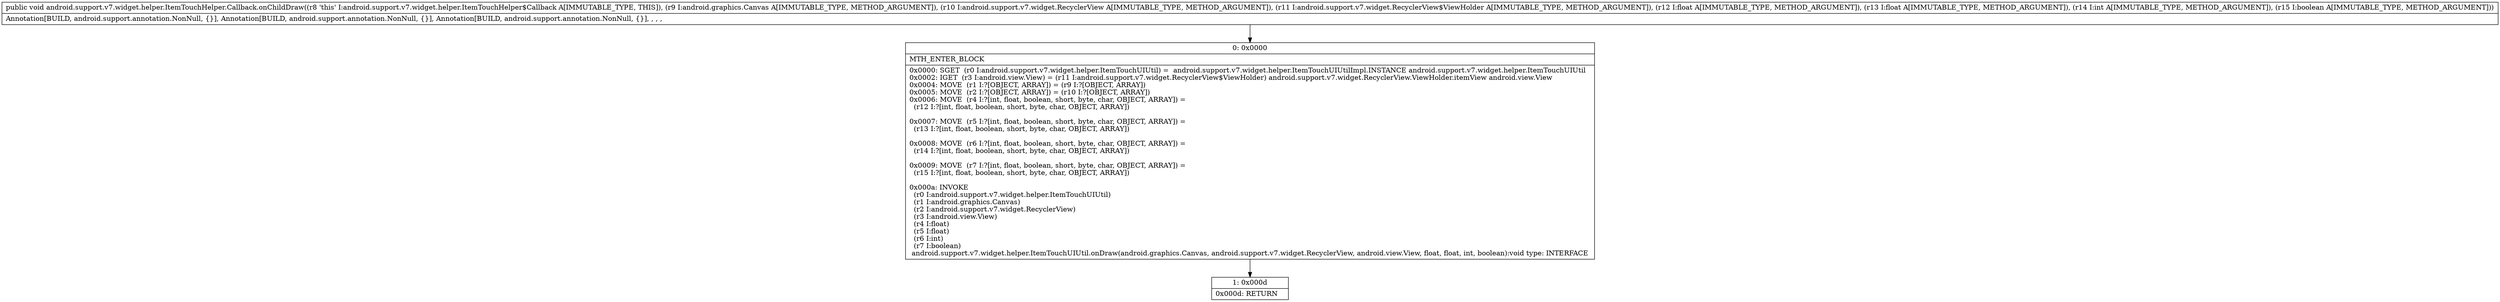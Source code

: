 digraph "CFG forandroid.support.v7.widget.helper.ItemTouchHelper.Callback.onChildDraw(Landroid\/graphics\/Canvas;Landroid\/support\/v7\/widget\/RecyclerView;Landroid\/support\/v7\/widget\/RecyclerView$ViewHolder;FFIZ)V" {
Node_0 [shape=record,label="{0\:\ 0x0000|MTH_ENTER_BLOCK\l|0x0000: SGET  (r0 I:android.support.v7.widget.helper.ItemTouchUIUtil) =  android.support.v7.widget.helper.ItemTouchUIUtilImpl.INSTANCE android.support.v7.widget.helper.ItemTouchUIUtil \l0x0002: IGET  (r3 I:android.view.View) = (r11 I:android.support.v7.widget.RecyclerView$ViewHolder) android.support.v7.widget.RecyclerView.ViewHolder.itemView android.view.View \l0x0004: MOVE  (r1 I:?[OBJECT, ARRAY]) = (r9 I:?[OBJECT, ARRAY]) \l0x0005: MOVE  (r2 I:?[OBJECT, ARRAY]) = (r10 I:?[OBJECT, ARRAY]) \l0x0006: MOVE  (r4 I:?[int, float, boolean, short, byte, char, OBJECT, ARRAY]) = \l  (r12 I:?[int, float, boolean, short, byte, char, OBJECT, ARRAY])\l \l0x0007: MOVE  (r5 I:?[int, float, boolean, short, byte, char, OBJECT, ARRAY]) = \l  (r13 I:?[int, float, boolean, short, byte, char, OBJECT, ARRAY])\l \l0x0008: MOVE  (r6 I:?[int, float, boolean, short, byte, char, OBJECT, ARRAY]) = \l  (r14 I:?[int, float, boolean, short, byte, char, OBJECT, ARRAY])\l \l0x0009: MOVE  (r7 I:?[int, float, boolean, short, byte, char, OBJECT, ARRAY]) = \l  (r15 I:?[int, float, boolean, short, byte, char, OBJECT, ARRAY])\l \l0x000a: INVOKE  \l  (r0 I:android.support.v7.widget.helper.ItemTouchUIUtil)\l  (r1 I:android.graphics.Canvas)\l  (r2 I:android.support.v7.widget.RecyclerView)\l  (r3 I:android.view.View)\l  (r4 I:float)\l  (r5 I:float)\l  (r6 I:int)\l  (r7 I:boolean)\l android.support.v7.widget.helper.ItemTouchUIUtil.onDraw(android.graphics.Canvas, android.support.v7.widget.RecyclerView, android.view.View, float, float, int, boolean):void type: INTERFACE \l}"];
Node_1 [shape=record,label="{1\:\ 0x000d|0x000d: RETURN   \l}"];
MethodNode[shape=record,label="{public void android.support.v7.widget.helper.ItemTouchHelper.Callback.onChildDraw((r8 'this' I:android.support.v7.widget.helper.ItemTouchHelper$Callback A[IMMUTABLE_TYPE, THIS]), (r9 I:android.graphics.Canvas A[IMMUTABLE_TYPE, METHOD_ARGUMENT]), (r10 I:android.support.v7.widget.RecyclerView A[IMMUTABLE_TYPE, METHOD_ARGUMENT]), (r11 I:android.support.v7.widget.RecyclerView$ViewHolder A[IMMUTABLE_TYPE, METHOD_ARGUMENT]), (r12 I:float A[IMMUTABLE_TYPE, METHOD_ARGUMENT]), (r13 I:float A[IMMUTABLE_TYPE, METHOD_ARGUMENT]), (r14 I:int A[IMMUTABLE_TYPE, METHOD_ARGUMENT]), (r15 I:boolean A[IMMUTABLE_TYPE, METHOD_ARGUMENT]))  | Annotation[BUILD, android.support.annotation.NonNull, \{\}], Annotation[BUILD, android.support.annotation.NonNull, \{\}], Annotation[BUILD, android.support.annotation.NonNull, \{\}], , , , \l}"];
MethodNode -> Node_0;
Node_0 -> Node_1;
}

